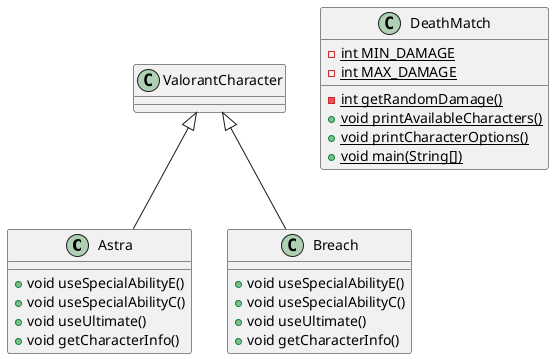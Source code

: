 @startuml
class Astra {
+ void useSpecialAbilityE()
+ void useSpecialAbilityC()
+ void useUltimate()
+ void getCharacterInfo()
}


ValorantCharacter <|-- Astra

class DeathMatch {
- {static} int MIN_DAMAGE
- {static} int MAX_DAMAGE
- {static} int getRandomDamage()
+ {static} void printAvailableCharacters()
+ {static} void printCharacterOptions()
+ {static} void main(String[])
}
class Breach {
+ void useSpecialAbilityE()
+ void useSpecialAbilityC()
+ void useUltimate()
+ void getCharacterInfo()
}


ValorantCharacter <|-- Breach
@enduml